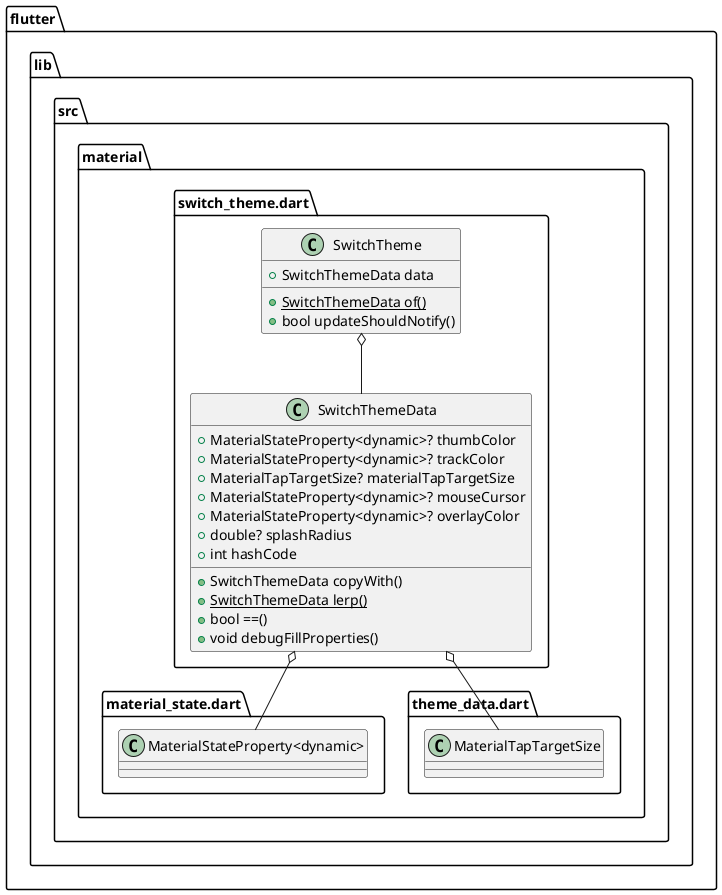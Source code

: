 @startuml
set namespaceSeparator ::

class "flutter::lib::src::material::switch_theme.dart::SwitchThemeData" {
  +MaterialStateProperty<dynamic>? thumbColor
  +MaterialStateProperty<dynamic>? trackColor
  +MaterialTapTargetSize? materialTapTargetSize
  +MaterialStateProperty<dynamic>? mouseCursor
  +MaterialStateProperty<dynamic>? overlayColor
  +double? splashRadius
  +int hashCode
  +SwitchThemeData copyWith()
  {static} +SwitchThemeData lerp()
  +bool ==()
  +void debugFillProperties()
}

"flutter::lib::src::material::switch_theme.dart::SwitchThemeData" o-- "flutter::lib::src::material::material_state.dart::MaterialStateProperty<dynamic>"
"flutter::lib::src::material::switch_theme.dart::SwitchThemeData" o-- "flutter::lib::src::material::theme_data.dart::MaterialTapTargetSize"

class "flutter::lib::src::material::switch_theme.dart::SwitchTheme" {
  +SwitchThemeData data
  {static} +SwitchThemeData of()
  +bool updateShouldNotify()
}

"flutter::lib::src::material::switch_theme.dart::SwitchTheme" o-- "flutter::lib::src::material::switch_theme.dart::SwitchThemeData"


@enduml